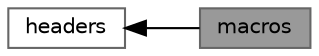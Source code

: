 digraph "macros"
{
 // LATEX_PDF_SIZE
  bgcolor="transparent";
  edge [fontname=Helvetica,fontsize=10,labelfontname=Helvetica,labelfontsize=10];
  node [fontname=Helvetica,fontsize=10,shape=box,height=0.2,width=0.4];
  rankdir=LR;
  Node2 [id="Node000002",label="headers",height=0.2,width=0.4,color="grey40", fillcolor="white", style="filled",URL="$d6/df4/group__headers.html",tooltip=" "];
  Node1 [id="Node000001",label="macros",height=0.2,width=0.4,color="gray40", fillcolor="grey60", style="filled", fontcolor="black",tooltip="variadic macro utilities"];
  Node2->Node1 [shape=plaintext, dir="back", style="solid"];
}

